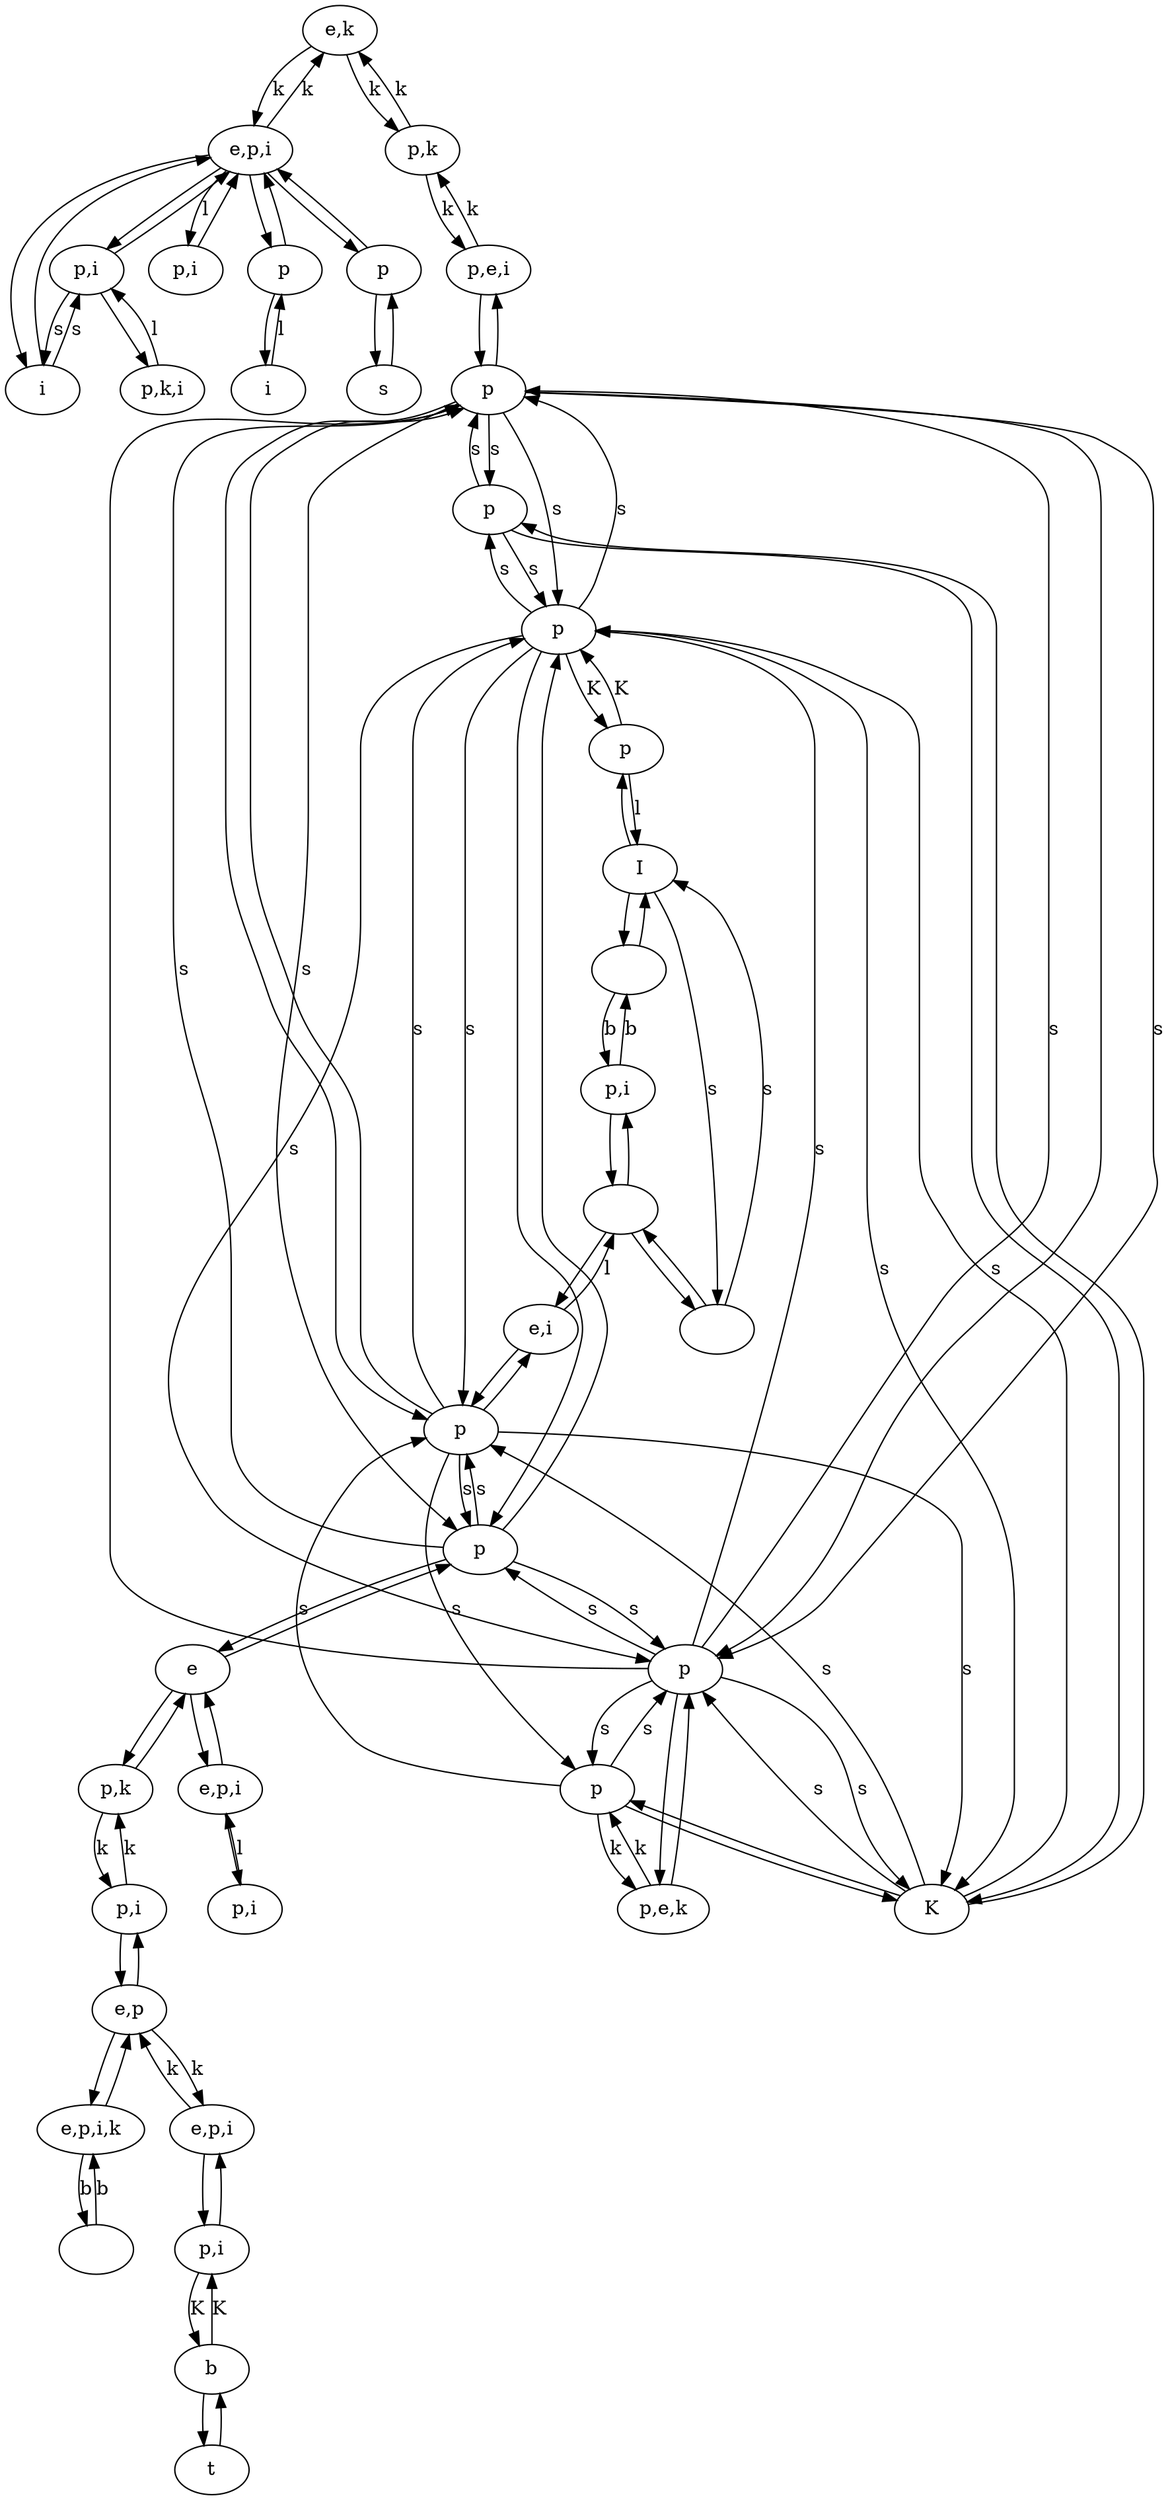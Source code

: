 digraph {
0 [label="e,k"]
1 [label="p"]
2 [label="e,p,i"]
3 [label="p"]
4 [label="p,i"]
5 [label="i"]
6 [label="p,i"]
7 [label="b"]
8 [label="p,i"]
9 [label=""]
10 [label="p"]
11 [label="K"]
12 [label="p,e,k"]
13 [label="e"]
14 [label="p"]
15 [label="p"]
16 [label="p"]
17 [label="p"]
18 [label="e,p,i"]
19 [label="p,i"]
20 [label="s"]
21 [label=""]
22 [label="t"]
23 [label="p,i"]
24 [label="p"]
25 [label="p"]
26 [label="e,p,i,k"]
27 [label="e,p"]
28 [label="e,p,i"]
29 [label="e,i"]
30 [label="p,e,i"]
31 [label="p,k"]
32 [label="i"]
33 [label="p,k"]
34 [label="p,i"]
35 [label="p,k,i"]
36 [label=""]
37 [label=""]
38 [label="p"]
39 [label="I"]
20 -> 3 [label=""]
3 -> 20 [label=""]
3 -> 2 [label=""]
2 -> 3 [label=""]
2 -> 5 [label=""]
5 -> 2 [label=""]
2 -> 4 [label=""]
4 -> 2 [label=""]
2 -> 1 [label=""]
1 -> 2 [label=""]
16 -> 12 [label=""]
12 -> 16 [label=""]
25 -> 10 [label=""]
10 -> 25 [label=""]
10 -> 16 [label=""]
16 -> 10 [label=""]
17 -> 24 [label=""]
24 -> 17 [label=""]
11 -> 15 [label=""]
15 -> 11 [label=""]
11 -> 14 [label=""]
14 -> 11 [label=""]
10 -> 30 [label=""]
30 -> 10 [label=""]
29 -> 25 [label=""]
25 -> 29 [label=""]
37 -> 34 [label=""]
34 -> 37 [label=""]
37 -> 36 [label=""]
36 -> 37 [label=""]
34 -> 9 [label="b"]
9 -> 34 [label="b"]
9 -> 39 [label=""]
39 -> 9 [label=""]
21 -> 26 [label="b"]
26 -> 21 [label="b"]
26 -> 27 [label=""]
27 -> 26 [label=""]
27 -> 8 [label=""]
8 -> 27 [label=""]
17 -> 13 [label=""]
13 -> 17 [label=""]
13 -> 31 [label=""]
31 -> 13 [label=""]
13 -> 18 [label=""]
18 -> 13 [label=""]
28 -> 6 [label=""]
6 -> 28 [label=""]
22 -> 7 [label=""]
7 -> 22 [label=""]
6 -> 7 [label="K"]
7 -> 6 [label="K"]
38 -> 24 [label="K"]
24 -> 38 [label="K"]
39 -> 38 [label=""]
38 -> 39 [label="l"]
37 -> 29 [label=""]
29 -> 37 [label="l"]
18 -> 19 [label=""]
19 -> 18 [label="l"]
4 -> 35 [label=""]
35 -> 4 [label="l"]
1 -> 32 [label=""]
32 -> 1 [label="l"]
23 -> 2 [label=""]
2 -> 23 [label="l"]
2 -> 0 [label="k"]
0 -> 2 [label="k"]
0 -> 33 [label="k"]
33 -> 0 [label="k"]
31 -> 8 [label="k"]
8 -> 31 [label="k"]
33 -> 30 [label="k"]
30 -> 33 [label="k"]
28 -> 27 [label="k"]
27 -> 28 [label="k"]
16 -> 17 [label="s"]
17 -> 16 [label="s"]
16 -> 11 [label="s"]
11 -> 16 [label="s"]
16 -> 15 [label="s"]
15 -> 16 [label="s"]
15 -> 25 [label="s"]
25 -> 15 [label="s"]
25 -> 11 [label="s"]
11 -> 25 [label="s"]
25 -> 24 [label="s"]
24 -> 25 [label="s"]
24 -> 14 [label="s"]
14 -> 24 [label="s"]
24 -> 11 [label="s"]
11 -> 24 [label="s"]
14 -> 10 [label="s"]
10 -> 14 [label="s"]
36 -> 39 [label="s"]
39 -> 36 [label="s"]
5 -> 4 [label="s"]
4 -> 5 [label="s"]
25 -> 17 [label="s"]
17 -> 25 [label="s"]
24 -> 10 [label="s"]
10 -> 24 [label="s"]
24 -> 16 [label="s"]
16 -> 24 [label="s"]
10 -> 17 [label="s"]
17 -> 10 [label="s"]
10 -> 16 [label="s"]
16 -> 10 [label="s"]
12 -> 15 [label="k"]
15 -> 12 [label="k"]
}
